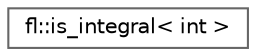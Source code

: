 digraph "Graphical Class Hierarchy"
{
 // INTERACTIVE_SVG=YES
 // LATEX_PDF_SIZE
  bgcolor="transparent";
  edge [fontname=Helvetica,fontsize=10,labelfontname=Helvetica,labelfontsize=10];
  node [fontname=Helvetica,fontsize=10,shape=box,height=0.2,width=0.4];
  rankdir="LR";
  Node0 [id="Node000000",label="fl::is_integral\< int \>",height=0.2,width=0.4,color="grey40", fillcolor="white", style="filled",URL="$d1/d87/structfl_1_1is__integral_3_01int_01_4.html",tooltip=" "];
}
